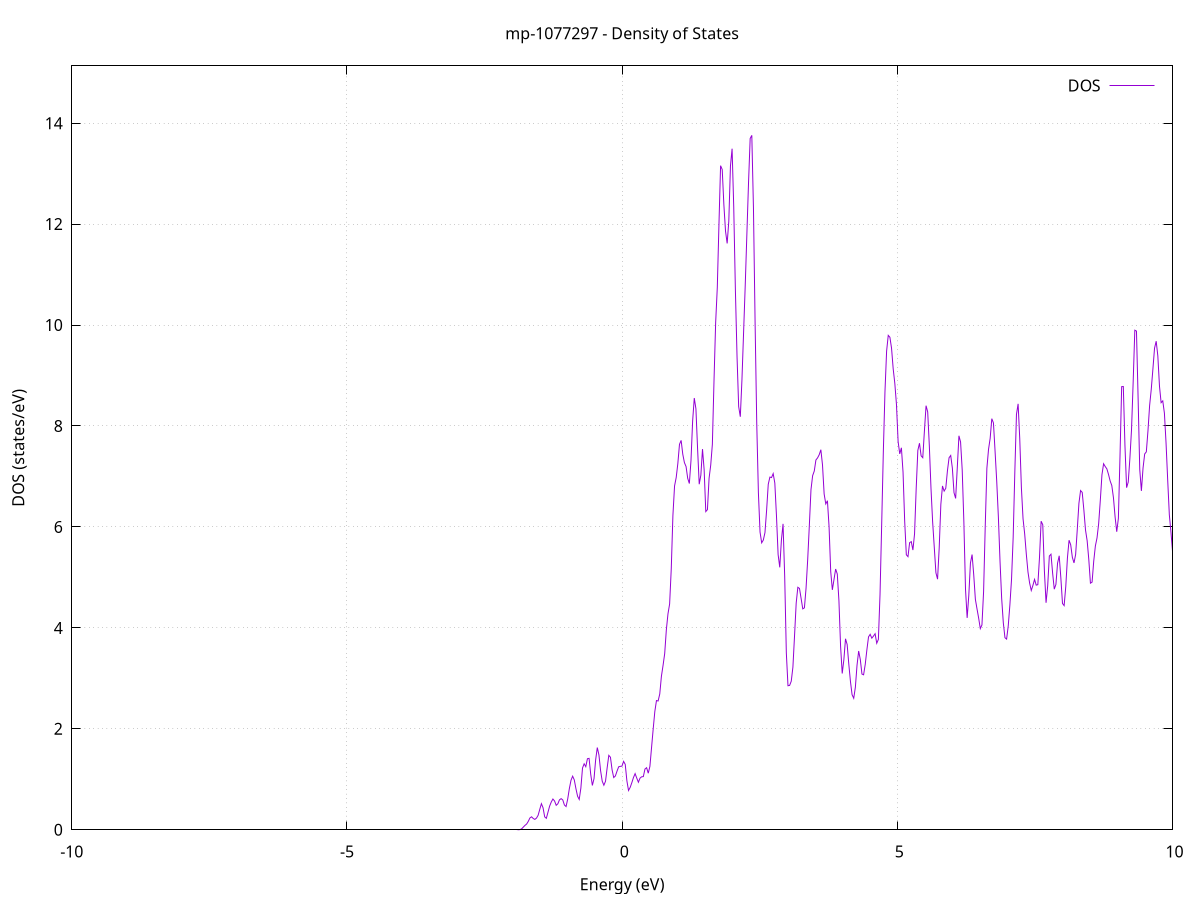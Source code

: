 set title 'mp-1077297 - Density of States'
set xlabel 'Energy (eV)'
set ylabel 'DOS (states/eV)'
set grid
set xrange [-10:10]
set yrange [0:15.135]
set xzeroaxis lt -1
set terminal png size 800,600
set output 'mp-1077297_dos_gnuplot.png'
plot '-' using 1:2 with lines title 'DOS'
-46.060000 0.000000
-46.030100 0.000000
-46.000300 0.000000
-45.970400 0.000000
-45.940500 0.000000
-45.910700 0.000000
-45.880800 0.000000
-45.850900 0.000000
-45.821100 0.000000
-45.791200 0.000000
-45.761300 0.000000
-45.731500 0.000000
-45.701600 0.000000
-45.671700 0.000000
-45.641900 0.000000
-45.612000 0.000000
-45.582100 0.000000
-45.552300 0.000000
-45.522400 0.000000
-45.492500 0.000000
-45.462700 0.000000
-45.432800 0.000000
-45.402900 0.000000
-45.373000 0.000000
-45.343200 0.000000
-45.313300 0.000000
-45.283400 0.000000
-45.253600 0.000000
-45.223700 0.000000
-45.193800 0.000000
-45.164000 0.000000
-45.134100 0.000000
-45.104200 0.000000
-45.074400 0.000000
-45.044500 0.000000
-45.014600 0.000000
-44.984800 0.000000
-44.954900 0.000000
-44.925000 0.000000
-44.895200 0.000000
-44.865300 0.000000
-44.835400 0.000000
-44.805600 0.000000
-44.775700 0.000000
-44.745800 0.000000
-44.716000 0.000000
-44.686100 0.000000
-44.656200 0.000000
-44.626300 0.000000
-44.596500 0.000000
-44.566600 0.000000
-44.536700 0.000000
-44.506900 0.000000
-44.477000 0.000000
-44.447100 0.000000
-44.417300 0.000000
-44.387400 0.000000
-44.357500 0.000000
-44.327700 0.000000
-44.297800 0.000000
-44.267900 0.000000
-44.238100 0.000000
-44.208200 0.000000
-44.178300 0.000000
-44.148500 0.000000
-44.118600 0.000000
-44.088700 0.000000
-44.058900 0.000000
-44.029000 0.000000
-43.999100 0.000000
-43.969200 0.000000
-43.939400 0.000000
-43.909500 0.000000
-43.879600 0.000000
-43.849800 0.000000
-43.819900 0.000000
-43.790000 0.000000
-43.760200 0.000000
-43.730300 0.000000
-43.700400 0.000000
-43.670600 0.000000
-43.640700 0.000000
-43.610800 0.000000
-43.581000 0.000000
-43.551100 0.000000
-43.521200 0.000000
-43.491400 0.000100
-43.461500 0.002400
-43.431600 0.050200
-43.401800 0.577100
-43.371900 3.867300
-43.342000 15.814600
-43.312200 40.938800
-43.282300 67.999000
-43.252400 71.449800
-43.222500 45.859800
-43.192700 17.215800
-43.162800 3.628400
-43.132900 0.415400
-43.103100 0.025200
-43.073200 0.000800
-43.043300 0.000000
-43.013500 0.000000
-42.983600 0.000000
-42.953700 0.000000
-42.923900 0.000000
-42.894000 0.000000
-42.864100 0.000000
-42.834300 0.000000
-42.804400 0.000000
-42.774500 0.000000
-42.744700 0.000000
-42.714800 0.000000
-42.684900 0.000000
-42.655100 0.000000
-42.625200 0.000000
-42.595300 0.000000
-42.565500 0.000000
-42.535600 0.000000
-42.505700 0.000000
-42.475800 0.000000
-42.446000 0.000000
-42.416100 0.000000
-42.386200 0.000000
-42.356400 0.000000
-42.326500 0.000000
-42.296600 0.000000
-42.266800 0.000000
-42.236900 0.000000
-42.207000 0.000000
-42.177200 0.000000
-42.147300 0.000000
-42.117400 0.000000
-42.087600 0.000000
-42.057700 0.000000
-42.027800 0.000000
-41.998000 0.000000
-41.968100 0.000000
-41.938200 0.000000
-41.908400 0.000000
-41.878500 0.000000
-41.848600 0.000000
-41.818800 0.000000
-41.788900 0.000000
-41.759000 0.000000
-41.729100 0.000000
-41.699300 0.000000
-41.669400 0.000000
-41.639500 0.000000
-41.609700 0.000000
-41.579800 0.000000
-41.549900 0.000000
-41.520100 0.000000
-41.490200 0.000000
-41.460300 0.000000
-41.430500 0.000000
-41.400600 0.000000
-41.370700 0.000000
-41.340900 0.000000
-41.311000 0.000000
-41.281100 0.000000
-41.251300 0.000000
-41.221400 0.000000
-41.191500 0.000000
-41.161700 0.000000
-41.131800 0.000000
-41.101900 0.000000
-41.072000 0.000000
-41.042200 0.000000
-41.012300 0.000000
-40.982400 0.000000
-40.952600 0.000000
-40.922700 0.000000
-40.892800 0.000000
-40.863000 0.000000
-40.833100 0.000000
-40.803200 0.000000
-40.773400 0.000000
-40.743500 0.000000
-40.713600 0.000000
-40.683800 0.000000
-40.653900 0.000000
-40.624000 0.000000
-40.594200 0.000000
-40.564300 0.000000
-40.534400 0.000000
-40.504600 0.000000
-40.474700 0.000000
-40.444800 0.000000
-40.415000 0.000000
-40.385100 0.000000
-40.355200 0.000000
-40.325300 0.000000
-40.295500 0.000000
-40.265600 0.000000
-40.235700 0.000000
-40.205900 0.000000
-40.176000 0.000000
-40.146100 0.000000
-40.116300 0.000000
-40.086400 0.000000
-40.056500 0.000000
-40.026700 0.000000
-39.996800 0.000000
-39.966900 0.000000
-39.937100 0.000000
-39.907200 0.000000
-39.877300 0.000000
-39.847500 0.000000
-39.817600 0.000000
-39.787700 0.000000
-39.757900 0.000000
-39.728000 0.000000
-39.698100 0.000000
-39.668300 0.000000
-39.638400 0.000000
-39.608500 0.000000
-39.578600 0.000000
-39.548800 0.000000
-39.518900 0.000000
-39.489000 0.000000
-39.459200 0.000000
-39.429300 0.000000
-39.399400 0.000000
-39.369600 0.000000
-39.339700 0.000000
-39.309800 0.000000
-39.280000 0.000000
-39.250100 0.000000
-39.220200 0.000000
-39.190400 0.000000
-39.160500 0.000000
-39.130600 0.000000
-39.100800 0.000000
-39.070900 0.000000
-39.041000 0.000000
-39.011200 0.000000
-38.981300 0.000000
-38.951400 0.000000
-38.921500 0.000000
-38.891700 0.000000
-38.861800 0.000000
-38.831900 0.000000
-38.802100 0.000000
-38.772200 0.000000
-38.742300 0.000000
-38.712500 0.000000
-38.682600 0.000000
-38.652700 0.000000
-38.622900 0.000000
-38.593000 0.000000
-38.563100 0.000000
-38.533300 0.000000
-38.503400 0.000000
-38.473500 0.000000
-38.443700 0.000000
-38.413800 0.000000
-38.383900 0.000000
-38.354100 0.000000
-38.324200 0.000000
-38.294300 0.000000
-38.264500 0.000000
-38.234600 0.000000
-38.204700 0.000000
-38.174800 0.000000
-38.145000 0.000000
-38.115100 0.000000
-38.085200 0.000000
-38.055400 0.000000
-38.025500 0.000000
-37.995600 0.000000
-37.965800 0.000000
-37.935900 0.000000
-37.906000 0.000000
-37.876200 0.000000
-37.846300 0.000000
-37.816400 0.000000
-37.786600 0.000000
-37.756700 0.000000
-37.726800 0.000000
-37.697000 0.000000
-37.667100 0.000000
-37.637200 0.000000
-37.607400 0.000000
-37.577500 0.000000
-37.547600 0.000000
-37.517800 0.000000
-37.487900 0.000000
-37.458000 0.000000
-37.428100 0.000000
-37.398300 0.000000
-37.368400 0.000000
-37.338500 0.000000
-37.308700 0.000000
-37.278800 0.000000
-37.248900 0.000000
-37.219100 0.000000
-37.189200 0.000000
-37.159300 0.000000
-37.129500 0.000000
-37.099600 0.000000
-37.069700 0.000000
-37.039900 0.000000
-37.010000 0.000000
-36.980100 0.000000
-36.950300 0.000000
-36.920400 0.000000
-36.890500 0.000000
-36.860700 0.000000
-36.830800 0.000000
-36.800900 0.000000
-36.771000 0.000000
-36.741200 0.000000
-36.711300 0.000000
-36.681400 0.000000
-36.651600 0.000000
-36.621700 0.000000
-36.591800 0.000000
-36.562000 0.000000
-36.532100 0.000000
-36.502200 0.000000
-36.472400 0.000000
-36.442500 0.000000
-36.412600 0.000000
-36.382800 0.000000
-36.352900 0.000000
-36.323000 0.000000
-36.293200 0.000000
-36.263300 0.000000
-36.233400 0.000000
-36.203600 0.000000
-36.173700 0.000000
-36.143800 0.000000
-36.114000 0.000000
-36.084100 0.000000
-36.054200 0.000000
-36.024300 0.000000
-35.994500 0.000000
-35.964600 0.000000
-35.934700 0.000000
-35.904900 0.000000
-35.875000 0.000000
-35.845100 0.000000
-35.815300 0.000000
-35.785400 0.000000
-35.755500 0.000000
-35.725700 0.000000
-35.695800 0.000000
-35.665900 0.000000
-35.636100 0.000000
-35.606200 0.000000
-35.576300 0.000000
-35.546500 0.000000
-35.516600 0.000000
-35.486700 0.000000
-35.456900 0.000000
-35.427000 0.000000
-35.397100 0.000000
-35.367300 0.000000
-35.337400 0.000000
-35.307500 0.000000
-35.277600 0.000000
-35.247800 0.000000
-35.217900 0.000000
-35.188000 0.000000
-35.158200 0.000000
-35.128300 0.000000
-35.098400 0.000000
-35.068600 0.000000
-35.038700 0.000000
-35.008800 0.000000
-34.979000 0.000000
-34.949100 0.000000
-34.919200 0.000000
-34.889400 0.000000
-34.859500 0.000000
-34.829600 0.000000
-34.799800 0.000000
-34.769900 0.000000
-34.740000 0.000000
-34.710200 0.000000
-34.680300 0.000000
-34.650400 0.000000
-34.620600 0.000000
-34.590700 0.000000
-34.560800 0.000000
-34.530900 0.000000
-34.501100 0.000000
-34.471200 0.000000
-34.441300 0.000000
-34.411500 0.000000
-34.381600 0.000000
-34.351700 0.000000
-34.321900 0.000000
-34.292000 0.000000
-34.262100 0.000000
-34.232300 0.000000
-34.202400 0.000000
-34.172500 0.000000
-34.142700 0.000000
-34.112800 0.000000
-34.082900 0.000000
-34.053100 0.000000
-34.023200 0.000000
-33.993300 0.000000
-33.963500 0.000000
-33.933600 0.000000
-33.903700 0.000000
-33.873800 0.000000
-33.844000 0.000000
-33.814100 0.000000
-33.784200 0.000000
-33.754400 0.000000
-33.724500 0.000000
-33.694600 0.000000
-33.664800 0.000000
-33.634900 0.000000
-33.605000 0.000000
-33.575200 0.000000
-33.545300 0.000000
-33.515400 0.000000
-33.485600 0.000000
-33.455700 0.000000
-33.425800 0.000000
-33.396000 0.000000
-33.366100 0.000000
-33.336200 0.000000
-33.306400 0.000000
-33.276500 0.000000
-33.246600 0.000000
-33.216800 0.000000
-33.186900 0.000000
-33.157000 0.000000
-33.127100 0.000000
-33.097300 0.000000
-33.067400 0.000000
-33.037500 0.000000
-33.007700 0.000000
-32.977800 0.000000
-32.947900 0.000000
-32.918100 0.000000
-32.888200 0.000000
-32.858300 0.000000
-32.828500 0.000000
-32.798600 0.000000
-32.768700 0.000000
-32.738900 0.000000
-32.709000 0.000000
-32.679100 0.000000
-32.649300 0.000000
-32.619400 0.000000
-32.589500 0.000000
-32.559700 0.000000
-32.529800 0.000000
-32.499900 0.000000
-32.470100 0.000000
-32.440200 0.000000
-32.410300 0.000000
-32.380400 0.000000
-32.350600 0.000000
-32.320700 0.000000
-32.290800 0.000000
-32.261000 0.000000
-32.231100 0.000000
-32.201200 0.000000
-32.171400 0.000000
-32.141500 0.000000
-32.111600 0.000000
-32.081800 0.000000
-32.051900 0.000000
-32.022000 0.000000
-31.992200 0.000000
-31.962300 0.000000
-31.932400 0.000000
-31.902600 0.000000
-31.872700 0.000000
-31.842800 0.000000
-31.813000 0.000000
-31.783100 0.000000
-31.753200 0.000000
-31.723300 0.000000
-31.693500 0.000000
-31.663600 0.000000
-31.633700 0.000000
-31.603900 0.000000
-31.574000 0.000000
-31.544100 0.000000
-31.514300 0.000000
-31.484400 0.000000
-31.454500 0.000000
-31.424700 0.000000
-31.394800 0.000000
-31.364900 0.000000
-31.335100 0.000000
-31.305200 0.000000
-31.275300 0.000000
-31.245500 0.000000
-31.215600 0.000000
-31.185700 0.000000
-31.155900 0.000000
-31.126000 0.000000
-31.096100 0.000000
-31.066300 0.000000
-31.036400 0.000000
-31.006500 0.000000
-30.976600 0.000000
-30.946800 0.000000
-30.916900 0.000000
-30.887000 0.000000
-30.857200 0.000000
-30.827300 0.000000
-30.797400 0.000000
-30.767600 0.000000
-30.737700 0.000000
-30.707800 0.000000
-30.678000 0.000000
-30.648100 0.000000
-30.618200 0.000000
-30.588400 0.000000
-30.558500 0.000000
-30.528600 0.000000
-30.498800 0.000000
-30.468900 0.000000
-30.439000 0.000000
-30.409200 0.000000
-30.379300 0.000000
-30.349400 0.000000
-30.319600 0.000000
-30.289700 0.000000
-30.259800 0.000000
-30.229900 0.000000
-30.200100 0.000000
-30.170200 0.000000
-30.140300 0.000000
-30.110500 0.000000
-30.080600 0.000000
-30.050700 0.000000
-30.020900 0.000000
-29.991000 0.000000
-29.961100 0.000000
-29.931300 0.000000
-29.901400 0.000000
-29.871500 0.000000
-29.841700 0.000000
-29.811800 0.000000
-29.781900 0.000000
-29.752100 0.000000
-29.722200 0.000000
-29.692300 0.000000
-29.662500 0.000000
-29.632600 0.000000
-29.602700 0.000000
-29.572900 0.000000
-29.543000 0.000000
-29.513100 0.000000
-29.483200 0.000000
-29.453400 0.000000
-29.423500 0.000000
-29.393600 0.000000
-29.363800 0.000000
-29.333900 0.000000
-29.304000 0.000000
-29.274200 0.000000
-29.244300 0.000000
-29.214400 0.000000
-29.184600 0.000000
-29.154700 0.000000
-29.124800 0.000000
-29.095000 0.000000
-29.065100 0.000000
-29.035200 0.000000
-29.005400 0.000000
-28.975500 0.000000
-28.945600 0.000000
-28.915800 0.000000
-28.885900 0.000000
-28.856000 0.000000
-28.826100 0.000000
-28.796300 0.000000
-28.766400 0.000000
-28.736500 0.000000
-28.706700 0.000000
-28.676800 0.000000
-28.646900 0.000000
-28.617100 0.000000
-28.587200 0.000000
-28.557300 0.000000
-28.527500 0.000000
-28.497600 0.000000
-28.467700 0.000000
-28.437900 0.000000
-28.408000 0.000000
-28.378100 0.000000
-28.348300 0.000000
-28.318400 0.000000
-28.288500 0.000000
-28.258700 0.000000
-28.228800 0.000000
-28.198900 0.000000
-28.169100 0.000000
-28.139200 0.000000
-28.109300 0.000000
-28.079400 0.000000
-28.049600 0.000000
-28.019700 0.000000
-27.989800 0.000000
-27.960000 0.000000
-27.930100 0.000000
-27.900200 0.000000
-27.870400 0.000000
-27.840500 0.000000
-27.810600 0.000000
-27.780800 0.000000
-27.750900 0.000000
-27.721000 0.000000
-27.691200 0.000000
-27.661300 0.000000
-27.631400 0.000000
-27.601600 0.000000
-27.571700 0.000000
-27.541800 0.000000
-27.512000 0.000000
-27.482100 0.000000
-27.452200 0.000000
-27.422400 0.000000
-27.392500 0.000000
-27.362600 0.000000
-27.332700 0.000000
-27.302900 0.000000
-27.273000 0.000000
-27.243100 0.000000
-27.213300 0.000000
-27.183400 0.000000
-27.153500 0.000000
-27.123700 0.000000
-27.093800 0.000000
-27.063900 0.000000
-27.034100 0.000000
-27.004200 0.000000
-26.974300 0.000000
-26.944500 0.000000
-26.914600 0.000000
-26.884700 0.000000
-26.854900 0.000000
-26.825000 0.000000
-26.795100 0.000000
-26.765300 0.000000
-26.735400 0.000000
-26.705500 0.000000
-26.675600 0.000000
-26.645800 0.000000
-26.615900 0.000000
-26.586000 0.000000
-26.556200 0.000000
-26.526300 0.000000
-26.496400 0.000000
-26.466600 0.000000
-26.436700 0.000000
-26.406800 0.000000
-26.377000 0.000000
-26.347100 0.000000
-26.317200 0.000000
-26.287400 0.000000
-26.257500 0.000000
-26.227600 0.000000
-26.197800 0.000000
-26.167900 0.000000
-26.138000 0.000000
-26.108200 0.000000
-26.078300 0.000000
-26.048400 0.000000
-26.018600 0.000000
-25.988700 0.000000
-25.958800 0.000000
-25.928900 0.000000
-25.899100 0.000000
-25.869200 0.000000
-25.839300 0.000000
-25.809500 0.000000
-25.779600 0.000000
-25.749700 0.000000
-25.719900 0.000000
-25.690000 0.000000
-25.660100 0.000000
-25.630300 0.000000
-25.600400 0.000000
-25.570500 0.000000
-25.540700 0.000000
-25.510800 0.000000
-25.480900 0.000000
-25.451100 0.000000
-25.421200 0.000000
-25.391300 0.000000
-25.361500 0.000000
-25.331600 0.000000
-25.301700 0.000000
-25.271900 0.000000
-25.242000 0.000000
-25.212100 0.000000
-25.182200 0.000000
-25.152400 0.000000
-25.122500 0.000000
-25.092600 0.000000
-25.062800 0.000000
-25.032900 0.000000
-25.003000 0.000000
-24.973200 0.000000
-24.943300 0.000000
-24.913400 0.000000
-24.883600 0.000000
-24.853700 0.000000
-24.823800 0.000000
-24.794000 0.000000
-24.764100 0.000000
-24.734200 0.000000
-24.704400 0.000000
-24.674500 0.000000
-24.644600 0.000000
-24.614800 0.000000
-24.584900 0.000000
-24.555000 0.000000
-24.525100 0.000000
-24.495300 0.000000
-24.465400 0.000000
-24.435500 0.000000
-24.405700 0.000000
-24.375800 0.000000
-24.345900 0.000000
-24.316100 0.000000
-24.286200 0.000000
-24.256300 0.000000
-24.226500 0.000000
-24.196600 0.000000
-24.166700 0.000000
-24.136900 0.000000
-24.107000 0.000000
-24.077100 0.000000
-24.047300 0.000000
-24.017400 0.000000
-23.987500 0.000000
-23.957700 0.000000
-23.927800 0.000000
-23.897900 0.000000
-23.868100 0.000000
-23.838200 0.000000
-23.808300 0.000000
-23.778400 0.000000
-23.748600 0.000000
-23.718700 0.000000
-23.688800 0.000000
-23.659000 0.000000
-23.629100 0.000000
-23.599200 0.000000
-23.569400 0.000000
-23.539500 0.000000
-23.509600 0.000000
-23.479800 0.000000
-23.449900 0.000000
-23.420000 0.000000
-23.390200 0.000000
-23.360300 0.000000
-23.330400 0.000000
-23.300600 0.000000
-23.270700 0.000000
-23.240800 0.000000
-23.211000 0.000000
-23.181100 0.000000
-23.151200 0.000000
-23.121400 0.000000
-23.091500 0.000000
-23.061600 0.000000
-23.031700 0.000000
-23.001900 0.000000
-22.972000 0.000000
-22.942100 0.000000
-22.912300 0.000000
-22.882400 0.000000
-22.852500 0.000000
-22.822700 0.000000
-22.792800 0.000000
-22.762900 0.000000
-22.733100 0.000000
-22.703200 0.000000
-22.673300 0.000000
-22.643500 0.000000
-22.613600 0.000000
-22.583700 0.000000
-22.553900 0.000000
-22.524000 0.000000
-22.494100 0.000000
-22.464300 0.000000
-22.434400 0.000000
-22.404500 0.000000
-22.374700 0.000000
-22.344800 0.000000
-22.314900 0.000000
-22.285000 0.000000
-22.255200 0.000000
-22.225300 0.000000
-22.195400 0.000000
-22.165600 0.000000
-22.135700 0.000000
-22.105800 0.000000
-22.076000 0.000000
-22.046100 0.000000
-22.016200 0.000000
-21.986400 0.000000
-21.956500 0.000000
-21.926600 0.000000
-21.896800 0.000100
-21.866900 0.003000
-21.837000 0.046100
-21.807200 0.402000
-21.777300 2.054600
-21.747400 6.590400
-21.717600 14.425600
-21.687700 23.446300
-21.657800 30.526500
-21.627900 34.578300
-21.598100 36.861000
-21.568200 37.548900
-21.538300 36.560300
-21.508500 36.212900
-21.478600 38.341700
-21.448700 42.287000
-21.418900 46.157000
-21.389000 49.055500
-21.359100 51.379900
-21.329300 53.093000
-21.299400 52.834200
-21.269500 50.504000
-21.239700 51.338000
-21.209800 51.408800
-21.179900 37.291000
-21.150100 16.150100
-21.120200 3.893000
-21.090300 0.508400
-21.060500 0.035400
-21.030600 0.001300
-21.000700 0.000000
-20.970900 0.000000
-20.941000 0.000000
-20.911100 0.000000
-20.881200 0.000000
-20.851400 0.000000
-20.821500 0.000000
-20.791600 0.000000
-20.761800 0.000000
-20.731900 0.000000
-20.702000 0.000000
-20.672200 0.000000
-20.642300 0.000000
-20.612400 0.000000
-20.582600 0.000000
-20.552700 0.000000
-20.522800 0.000000
-20.493000 0.000000
-20.463100 0.000000
-20.433200 0.000000
-20.403400 0.000000
-20.373500 0.000000
-20.343600 0.000000
-20.313800 0.000000
-20.283900 0.000000
-20.254000 0.000000
-20.224200 0.000000
-20.194300 0.000000
-20.164400 0.000000
-20.134500 0.000000
-20.104700 0.000000
-20.074800 0.000000
-20.044900 0.000000
-20.015100 0.000000
-19.985200 0.000000
-19.955300 0.000000
-19.925500 0.000000
-19.895600 0.000000
-19.865700 0.000000
-19.835900 0.000000
-19.806000 0.000000
-19.776100 0.000000
-19.746300 0.000000
-19.716400 0.000000
-19.686500 0.000000
-19.656700 0.000000
-19.626800 0.000000
-19.596900 0.000000
-19.567100 0.000000
-19.537200 0.000000
-19.507300 0.000000
-19.477400 0.000000
-19.447600 0.000000
-19.417700 0.000000
-19.387800 0.000000
-19.358000 0.000000
-19.328100 0.000000
-19.298200 0.000000
-19.268400 0.000000
-19.238500 0.000000
-19.208600 0.000000
-19.178800 0.000000
-19.148900 0.000000
-19.119000 0.000000
-19.089200 0.000000
-19.059300 0.000000
-19.029400 0.000000
-18.999600 0.000000
-18.969700 0.000000
-18.939800 0.000000
-18.910000 0.000000
-18.880100 0.000000
-18.850200 0.000000
-18.820400 0.000000
-18.790500 0.000000
-18.760600 0.000000
-18.730700 0.000000
-18.700900 0.000000
-18.671000 0.000000
-18.641100 0.000000
-18.611300 0.000000
-18.581400 0.000000
-18.551500 0.000000
-18.521700 0.000000
-18.491800 0.000000
-18.461900 0.000000
-18.432100 0.000000
-18.402200 0.000000
-18.372300 0.000000
-18.342500 0.000000
-18.312600 0.000000
-18.282700 0.000000
-18.252900 0.000000
-18.223000 0.000000
-18.193100 0.000000
-18.163300 0.000000
-18.133400 0.000000
-18.103500 0.000000
-18.073700 0.000000
-18.043800 0.000000
-18.013900 0.000000
-17.984000 0.000000
-17.954200 0.000000
-17.924300 0.000000
-17.894400 0.000000
-17.864600 0.000000
-17.834700 0.000000
-17.804800 0.000000
-17.775000 0.000000
-17.745100 0.000000
-17.715200 0.000000
-17.685400 0.000000
-17.655500 0.000000
-17.625600 0.000000
-17.595800 0.000000
-17.565900 0.000000
-17.536000 0.000000
-17.506200 0.000000
-17.476300 0.000000
-17.446400 0.000000
-17.416600 0.000000
-17.386700 0.000000
-17.356800 0.000000
-17.327000 0.000000
-17.297100 0.000000
-17.267200 0.000000
-17.237300 0.000000
-17.207500 0.000000
-17.177600 0.000000
-17.147700 0.000000
-17.117900 0.000000
-17.088000 0.000000
-17.058100 0.000000
-17.028300 0.000000
-16.998400 0.000000
-16.968500 0.000000
-16.938700 0.000000
-16.908800 0.000000
-16.878900 0.000000
-16.849100 0.000000
-16.819200 0.000000
-16.789300 0.000000
-16.759500 0.000000
-16.729600 0.000000
-16.699700 0.000000
-16.669900 0.000000
-16.640000 0.000000
-16.610100 0.000000
-16.580200 0.000000
-16.550400 0.000000
-16.520500 0.000000
-16.490600 0.000000
-16.460800 0.000000
-16.430900 0.000000
-16.401000 0.000000
-16.371200 0.000000
-16.341300 0.000000
-16.311400 0.000000
-16.281600 0.000000
-16.251700 0.000000
-16.221800 0.000000
-16.192000 0.000000
-16.162100 0.000000
-16.132200 0.000000
-16.102400 0.000000
-16.072500 0.000000
-16.042600 0.000000
-16.012800 0.000000
-15.982900 0.000000
-15.953000 0.000000
-15.923200 0.000000
-15.893300 0.000000
-15.863400 0.000000
-15.833500 0.000000
-15.803700 0.000000
-15.773800 0.000000
-15.743900 0.000000
-15.714100 0.000000
-15.684200 0.000000
-15.654300 0.000000
-15.624500 0.000000
-15.594600 0.000000
-15.564700 0.000000
-15.534900 0.000000
-15.505000 0.000000
-15.475100 0.000000
-15.445300 0.000000
-15.415400 0.000000
-15.385500 0.000000
-15.355700 0.000000
-15.325800 0.000000
-15.295900 0.000000
-15.266100 0.000000
-15.236200 0.000000
-15.206300 0.000000
-15.176500 0.000000
-15.146600 0.000000
-15.116700 0.000000
-15.086800 0.000000
-15.057000 0.000000
-15.027100 0.000000
-14.997200 0.000000
-14.967400 0.000000
-14.937500 0.000000
-14.907600 0.000000
-14.877800 0.000000
-14.847900 0.000000
-14.818000 0.000000
-14.788200 0.000000
-14.758300 0.000000
-14.728400 0.000000
-14.698600 0.000000
-14.668700 0.000000
-14.638800 0.000000
-14.609000 0.000000
-14.579100 0.000000
-14.549200 0.000000
-14.519400 0.000000
-14.489500 0.000000
-14.459600 0.000000
-14.429700 0.000000
-14.399900 0.000000
-14.370000 0.000000
-14.340100 0.000000
-14.310300 0.000000
-14.280400 0.000000
-14.250500 0.000000
-14.220700 0.000000
-14.190800 0.000000
-14.160900 0.000000
-14.131100 0.000000
-14.101200 0.000000
-14.071300 0.000000
-14.041500 0.000000
-14.011600 0.000000
-13.981700 0.000000
-13.951900 0.000000
-13.922000 0.000000
-13.892100 0.000000
-13.862300 0.000000
-13.832400 0.000000
-13.802500 0.000000
-13.772700 0.000000
-13.742800 0.000000
-13.712900 0.000000
-13.683000 0.000000
-13.653200 0.000000
-13.623300 0.000000
-13.593400 0.000000
-13.563600 0.000000
-13.533700 0.000000
-13.503800 0.000000
-13.474000 0.000000
-13.444100 0.000000
-13.414200 0.000000
-13.384400 0.000000
-13.354500 0.000000
-13.324600 0.000000
-13.294800 0.000000
-13.264900 0.000000
-13.235000 0.000000
-13.205200 0.000000
-13.175300 0.000000
-13.145400 0.000000
-13.115600 0.000000
-13.085700 0.000000
-13.055800 0.000000
-13.026000 0.000000
-12.996100 0.000000
-12.966200 0.000000
-12.936300 0.000000
-12.906500 0.000000
-12.876600 0.000000
-12.846700 0.000000
-12.816900 0.000000
-12.787000 0.000000
-12.757100 0.000000
-12.727300 0.000000
-12.697400 0.000000
-12.667500 0.000000
-12.637700 0.000000
-12.607800 0.000000
-12.577900 0.000000
-12.548100 0.000000
-12.518200 0.000000
-12.488300 0.000000
-12.458500 0.000000
-12.428600 0.000000
-12.398700 0.000000
-12.368900 0.000000
-12.339000 0.000000
-12.309100 0.000000
-12.279200 0.000000
-12.249400 0.000000
-12.219500 0.000000
-12.189600 0.000000
-12.159800 0.000000
-12.129900 0.000000
-12.100000 0.000000
-12.070200 0.000000
-12.040300 0.000000
-12.010400 0.000000
-11.980600 0.000000
-11.950700 0.000000
-11.920800 0.000000
-11.891000 0.000000
-11.861100 0.000000
-11.831200 0.000000
-11.801400 0.000000
-11.771500 0.000000
-11.741600 0.000000
-11.711800 0.000000
-11.681900 0.000000
-11.652000 0.000000
-11.622200 0.000000
-11.592300 0.000000
-11.562400 0.000000
-11.532500 0.000000
-11.502700 0.000000
-11.472800 0.000000
-11.442900 0.000000
-11.413100 0.000000
-11.383200 0.000000
-11.353300 0.000000
-11.323500 0.000000
-11.293600 0.000000
-11.263700 0.000000
-11.233900 0.000000
-11.204000 0.000000
-11.174100 0.000000
-11.144300 0.000000
-11.114400 0.000000
-11.084500 0.000000
-11.054700 0.000000
-11.024800 0.000000
-10.994900 0.000000
-10.965100 0.000000
-10.935200 0.000000
-10.905300 0.000000
-10.875500 0.000000
-10.845600 0.000000
-10.815700 0.000000
-10.785800 0.000000
-10.756000 0.000000
-10.726100 0.000000
-10.696200 0.000000
-10.666400 0.000000
-10.636500 0.000000
-10.606600 0.000000
-10.576800 0.000000
-10.546900 0.000000
-10.517000 0.000000
-10.487200 0.000000
-10.457300 0.000000
-10.427400 0.000000
-10.397600 0.000000
-10.367700 0.000000
-10.337800 0.000000
-10.308000 0.000000
-10.278100 0.000000
-10.248200 0.000000
-10.218400 0.000000
-10.188500 0.000000
-10.158600 0.000000
-10.128800 0.000000
-10.098900 0.000000
-10.069000 0.000000
-10.039100 0.000000
-10.009300 0.000000
-9.979400 0.000000
-9.949500 0.000000
-9.919700 0.000000
-9.889800 0.000000
-9.859900 0.000000
-9.830100 0.000000
-9.800200 0.000000
-9.770300 0.000000
-9.740500 0.000000
-9.710600 0.000000
-9.680700 0.000000
-9.650900 0.000000
-9.621000 0.000000
-9.591100 0.000000
-9.561300 0.000000
-9.531400 0.000000
-9.501500 0.000000
-9.471700 0.000000
-9.441800 0.000000
-9.411900 0.000000
-9.382000 0.000000
-9.352200 0.000000
-9.322300 0.000000
-9.292400 0.000000
-9.262600 0.000000
-9.232700 0.000000
-9.202800 0.000000
-9.173000 0.000000
-9.143100 0.000000
-9.113200 0.000000
-9.083400 0.000000
-9.053500 0.000000
-9.023600 0.000000
-8.993800 0.000000
-8.963900 0.000000
-8.934000 0.000000
-8.904200 0.000000
-8.874300 0.000000
-8.844400 0.000000
-8.814600 0.000000
-8.784700 0.000000
-8.754800 0.000000
-8.725000 0.000000
-8.695100 0.000000
-8.665200 0.000000
-8.635300 0.000000
-8.605500 0.000000
-8.575600 0.000000
-8.545700 0.000000
-8.515900 0.000000
-8.486000 0.000000
-8.456100 0.000000
-8.426300 0.000000
-8.396400 0.000000
-8.366500 0.000000
-8.336700 0.000000
-8.306800 0.000000
-8.276900 0.000000
-8.247100 0.000000
-8.217200 0.000000
-8.187300 0.000000
-8.157500 0.000000
-8.127600 0.000000
-8.097700 0.000000
-8.067900 0.000000
-8.038000 0.000000
-8.008100 0.000000
-7.978300 0.000000
-7.948400 0.000000
-7.918500 0.000000
-7.888600 0.000000
-7.858800 0.000000
-7.828900 0.000000
-7.799000 0.000000
-7.769200 0.000000
-7.739300 0.000000
-7.709400 0.000000
-7.679600 0.000000
-7.649700 0.000000
-7.619800 0.000000
-7.590000 0.000000
-7.560100 0.000000
-7.530200 0.000000
-7.500400 0.000000
-7.470500 0.000000
-7.440600 0.000000
-7.410800 0.000000
-7.380900 0.000000
-7.351000 0.000000
-7.321200 0.000000
-7.291300 0.000000
-7.261400 0.000000
-7.231500 0.000000
-7.201700 0.000000
-7.171800 0.000000
-7.141900 0.000000
-7.112100 0.000000
-7.082200 0.000000
-7.052300 0.000000
-7.022500 0.000000
-6.992600 0.000000
-6.962700 0.000000
-6.932900 0.000000
-6.903000 0.000000
-6.873100 0.000000
-6.843300 0.000000
-6.813400 0.000000
-6.783500 0.000000
-6.753700 0.000000
-6.723800 0.000000
-6.693900 0.000000
-6.664100 0.000000
-6.634200 0.000000
-6.604300 0.000000
-6.574500 0.000000
-6.544600 0.000000
-6.514700 0.000000
-6.484800 0.000000
-6.455000 0.000000
-6.425100 0.000000
-6.395200 0.000000
-6.365400 0.000000
-6.335500 0.000000
-6.305600 0.000000
-6.275800 0.000000
-6.245900 0.000000
-6.216000 0.000000
-6.186200 0.000000
-6.156300 0.000000
-6.126400 0.000000
-6.096600 0.000000
-6.066700 0.000000
-6.036800 0.000000
-6.007000 0.000000
-5.977100 0.000000
-5.947200 0.000000
-5.917400 0.000000
-5.887500 0.000000
-5.857600 0.000000
-5.827800 0.000000
-5.797900 0.000000
-5.768000 0.000000
-5.738100 0.000000
-5.708300 0.000000
-5.678400 0.000000
-5.648500 0.000000
-5.618700 0.000000
-5.588800 0.000000
-5.558900 0.000000
-5.529100 0.000000
-5.499200 0.000000
-5.469300 0.000000
-5.439500 0.000000
-5.409600 0.000000
-5.379700 0.000000
-5.349900 0.000000
-5.320000 0.000000
-5.290100 0.000000
-5.260300 0.000000
-5.230400 0.000000
-5.200500 0.000000
-5.170700 0.000000
-5.140800 0.000000
-5.110900 0.000000
-5.081000 0.000000
-5.051200 0.000000
-5.021300 0.000000
-4.991400 0.000000
-4.961600 0.000000
-4.931700 0.000000
-4.901800 0.000000
-4.872000 0.000000
-4.842100 0.000000
-4.812200 0.000000
-4.782400 0.000000
-4.752500 0.000000
-4.722600 0.000000
-4.692800 0.000000
-4.662900 0.000000
-4.633000 0.000000
-4.603200 0.000000
-4.573300 0.000000
-4.543400 0.000000
-4.513600 0.000000
-4.483700 0.000000
-4.453800 0.000000
-4.424000 0.000000
-4.394100 0.000000
-4.364200 0.000000
-4.334300 0.000000
-4.304500 0.000000
-4.274600 0.000000
-4.244700 0.000000
-4.214900 0.000000
-4.185000 0.000000
-4.155100 0.000000
-4.125300 0.000000
-4.095400 0.000000
-4.065500 0.000000
-4.035700 0.000000
-4.005800 0.000000
-3.975900 0.000000
-3.946100 0.000000
-3.916200 0.000000
-3.886300 0.000000
-3.856500 0.000000
-3.826600 0.000000
-3.796700 0.000000
-3.766900 0.000000
-3.737000 0.000000
-3.707100 0.000000
-3.677300 0.000000
-3.647400 0.000000
-3.617500 0.000000
-3.587600 0.000000
-3.557800 0.000000
-3.527900 0.000000
-3.498000 0.000000
-3.468200 0.000000
-3.438300 0.000000
-3.408400 0.000000
-3.378600 0.000000
-3.348700 0.000000
-3.318800 0.000000
-3.289000 0.000000
-3.259100 0.000000
-3.229200 0.000000
-3.199400 0.000000
-3.169500 0.000000
-3.139600 0.000000
-3.109800 0.000000
-3.079900 0.000000
-3.050000 0.000000
-3.020200 0.000000
-2.990300 0.000000
-2.960400 0.000000
-2.930600 0.000000
-2.900700 0.000000
-2.870800 0.000000
-2.840900 0.000000
-2.811100 0.000000
-2.781200 0.000000
-2.751300 0.000000
-2.721500 0.000000
-2.691600 0.000000
-2.661700 0.000000
-2.631900 0.000000
-2.602000 0.000000
-2.572100 0.000000
-2.542300 0.000000
-2.512400 0.000000
-2.482500 0.000000
-2.452700 0.000000
-2.422800 0.000000
-2.392900 0.000000
-2.363100 0.000000
-2.333200 0.000000
-2.303300 0.000000
-2.273500 0.000000
-2.243600 0.000000
-2.213700 0.000000
-2.183800 0.000000
-2.154000 0.000000
-2.124100 0.000000
-2.094200 0.000000
-2.064400 0.000000
-2.034500 0.000000
-2.004600 0.000000
-1.974800 0.000000
-1.944900 0.000000
-1.915000 0.000000
-1.885200 0.000400
-1.855300 0.003700
-1.825400 0.019100
-1.795600 0.053100
-1.765700 0.087000
-1.735800 0.113500
-1.706000 0.165800
-1.676100 0.233800
-1.646200 0.257000
-1.616400 0.224300
-1.586500 0.205700
-1.556600 0.231100
-1.526800 0.286500
-1.496900 0.405100
-1.467000 0.516600
-1.437100 0.435500
-1.407300 0.255400
-1.377400 0.226800
-1.347500 0.348600
-1.317700 0.468800
-1.287800 0.550100
-1.257900 0.609300
-1.228100 0.570500
-1.198200 0.484600
-1.168300 0.515100
-1.138500 0.593600
-1.108600 0.616900
-1.078700 0.591000
-1.048900 0.490800
-1.019000 0.460400
-0.989100 0.609500
-0.959300 0.815500
-0.929400 0.980400
-0.899500 1.062100
-0.869700 0.987800
-0.839800 0.815500
-0.809900 0.664600
-0.780100 0.601200
-0.750200 0.824400
-0.720300 1.222800
-0.690400 1.307300
-0.660600 1.250400
-0.630700 1.408100
-0.600800 1.414900
-0.571000 1.099500
-0.541100 0.878700
-0.511200 1.012100
-0.481400 1.386300
-0.451500 1.629000
-0.421600 1.481800
-0.391800 1.172500
-0.361900 0.962400
-0.332000 0.882600
-0.302200 0.961600
-0.272300 1.228300
-0.242400 1.474600
-0.212600 1.437400
-0.182700 1.186900
-0.152800 1.034700
-0.123000 1.066000
-0.093100 1.162100
-0.063200 1.247600
-0.033300 1.256400
-0.003500 1.260400
0.026400 1.355400
0.056300 1.295800
0.086100 0.970300
0.116000 0.778400
0.145900 0.839500
0.175700 0.932000
0.205600 1.035200
0.235500 1.112800
0.265300 1.023900
0.295200 0.942000
0.325100 1.023700
0.354900 1.049900
0.384800 1.053500
0.414700 1.203000
0.444500 1.229300
0.474400 1.121200
0.504300 1.254500
0.534100 1.625000
0.564000 1.994200
0.593900 2.344100
0.623700 2.560200
0.653600 2.551700
0.683500 2.691100
0.713400 3.040800
0.743200 3.255600
0.773100 3.490700
0.803000 3.961000
0.832800 4.279100
0.862700 4.473700
0.892600 5.175600
0.922400 6.227500
0.952300 6.812200
0.982200 6.979300
1.012000 7.257800
1.041900 7.636500
1.071800 7.715100
1.101600 7.441400
1.131500 7.274200
1.161400 7.196700
1.191200 6.963400
1.221100 6.860300
1.251000 7.315900
1.280800 8.098200
1.310700 8.554100
1.340600 8.339400
1.370400 7.555300
1.400300 6.846400
1.430200 7.026700
1.460100 7.542600
1.489900 7.133500
1.519800 6.304500
1.549700 6.342900
1.579500 6.963800
1.609400 7.224600
1.639300 7.636400
1.669100 8.893400
1.699000 10.045500
1.728900 10.744100
1.758700 11.982000
1.788600 13.157900
1.818500 13.080700
1.848300 12.384500
1.878200 11.862300
1.908100 11.617000
1.937900 12.055700
1.967800 13.148800
1.997700 13.493800
2.027500 12.344400
2.057400 10.711300
2.087300 9.384700
2.117100 8.385600
2.147000 8.183300
2.176900 8.918300
2.206800 9.858100
2.236600 10.787500
2.266500 11.805600
2.296400 12.818700
2.326200 13.696200
2.356100 13.758800
2.386000 12.320800
2.415800 10.048300
2.445700 8.053600
2.475600 6.679100
2.505400 5.899800
2.535300 5.685300
2.565200 5.739900
2.595000 5.887300
2.624900 6.330800
2.654800 6.845100
2.684600 6.987700
2.714500 6.978700
2.744400 7.056600
2.774200 6.869100
2.804100 6.221700
2.834000 5.453500
2.863900 5.199500
2.893700 5.738900
2.923600 6.061000
2.953500 5.020900
2.983300 3.505300
3.013200 2.853700
3.043100 2.860200
3.072900 2.944300
3.102800 3.222300
3.132700 3.849300
3.162500 4.492000
3.192400 4.804400
3.222300 4.781800
3.252100 4.580800
3.282000 4.376700
3.311900 4.397100
3.341700 4.788000
3.371600 5.356300
3.401500 6.032600
3.431300 6.739400
3.461200 7.015800
3.491100 7.107900
3.520900 7.326500
3.550800 7.368100
3.580700 7.430800
3.610600 7.530200
3.640400 7.228500
3.670300 6.652900
3.700200 6.455800
3.730000 6.520100
3.759900 6.002100
3.789800 5.115900
3.819600 4.752800
3.849500 4.959800
3.879400 5.165900
3.909200 5.066800
3.939100 4.536900
3.969000 3.637300
3.998800 3.096100
4.028700 3.370200
4.058600 3.784300
4.088400 3.670800
4.118300 3.282000
4.148200 2.939900
4.178000 2.675800
4.207900 2.605100
4.237800 2.824300
4.267600 3.257900
4.297500 3.542100
4.327400 3.373300
4.357300 3.085200
4.387100 3.070700
4.417000 3.276900
4.446900 3.565400
4.476700 3.821800
4.506600 3.872500
4.536500 3.796400
4.566300 3.837200
4.596200 3.884400
4.626100 3.695300
4.655900 3.771600
4.685800 4.661500
4.715700 6.044400
4.745500 7.474000
4.775400 8.676800
4.805300 9.483300
4.835100 9.795700
4.865000 9.758600
4.894900 9.542200
4.924700 9.135000
4.954600 8.843300
4.984500 8.426200
5.014400 7.692400
5.044200 7.447300
5.074100 7.568200
5.104000 7.085200
5.133800 6.114100
5.163700 5.448600
5.193600 5.411200
5.223400 5.688500
5.253300 5.708600
5.283200 5.542000
5.313000 5.862200
5.342900 6.763000
5.372800 7.517300
5.402600 7.658800
5.432500 7.409200
5.462400 7.372100
5.492200 7.898800
5.522100 8.402500
5.552000 8.278700
5.581800 7.604600
5.611700 6.767000
5.641600 6.102200
5.671400 5.597100
5.701300 5.092000
5.731200 4.965100
5.761100 5.587200
5.790900 6.447300
5.820800 6.812100
5.850700 6.710200
5.880500 6.766200
5.910400 7.112500
5.940300 7.371500
5.970100 7.416000
6.000000 7.166200
6.029900 6.679900
6.059700 6.565100
6.089600 7.175900
6.119500 7.806000
6.149300 7.683300
6.179200 7.125900
6.209100 6.102400
6.238900 4.767200
6.268800 4.197300
6.298700 4.643000
6.328500 5.285500
6.358400 5.452900
6.388300 5.052000
6.418100 4.566700
6.448000 4.375900
6.477900 4.193500
6.507800 3.985800
6.537600 4.058000
6.567500 4.717000
6.597400 6.011000
6.627200 7.161600
6.657100 7.536600
6.687000 7.756500
6.716800 8.145100
6.746700 8.060500
6.776600 7.490800
6.806400 6.899900
6.836300 6.195200
6.866200 5.318500
6.896000 4.584700
6.925900 4.101500
6.955800 3.805300
6.985600 3.778000
7.015500 4.039400
7.045400 4.456900
7.075200 4.964700
7.105100 5.797900
7.135000 7.087000
7.164900 8.231000
7.194700 8.439200
7.224600 7.747600
7.254500 6.775800
7.284300 6.163600
7.314200 5.862000
7.344100 5.458200
7.373900 5.108700
7.403800 4.888400
7.433700 4.741300
7.463500 4.841200
7.493400 4.960600
7.523300 4.847300
7.553100 4.855600
7.583000 5.388800
7.612900 6.113700
7.642700 6.044300
7.672600 5.122000
7.702500 4.497500
7.732300 4.833000
7.762200 5.423900
7.792100 5.459500
7.821900 5.084300
7.851800 4.767300
7.881700 4.861800
7.911600 5.282200
7.941400 5.428600
7.971300 4.991600
8.001200 4.483600
8.031000 4.441400
8.060900 4.820300
8.090800 5.385900
8.120600 5.737200
8.150500 5.646000
8.180400 5.397400
8.210200 5.286900
8.240100 5.456400
8.270000 5.955400
8.299800 6.468900
8.329700 6.721500
8.359600 6.684400
8.389400 6.338100
8.419300 5.940300
8.449200 5.727100
8.479000 5.356800
8.508900 4.885600
8.538800 4.906200
8.568600 5.320000
8.598500 5.622500
8.628400 5.782100
8.658300 6.065200
8.688100 6.522600
8.718000 7.032600
8.747900 7.252200
8.777700 7.196900
8.807600 7.150200
8.837500 7.039800
8.867300 6.910600
8.897200 6.820800
8.927100 6.578900
8.956900 6.199000
8.986800 5.904500
9.016700 6.170400
9.046500 7.415900
9.076400 8.779800
9.106300 8.782600
9.136100 7.610400
9.166000 6.778400
9.195900 6.890000
9.225700 7.356500
9.255600 7.929300
9.285500 8.875900
9.315300 9.898000
9.345200 9.880400
9.375100 8.554100
9.405000 7.138300
9.434800 6.713600
9.464700 7.165800
9.494600 7.445900
9.524400 7.487500
9.554300 7.904100
9.584200 8.404800
9.614000 8.725700
9.643900 9.126100
9.673800 9.543000
9.703600 9.680400
9.733500 9.389100
9.763400 8.790100
9.793200 8.461900
9.823100 8.497400
9.853000 8.254200
9.882800 7.662300
9.912700 6.928900
9.942600 6.239200
9.972400 5.890500
10.002300 5.493500
10.032200 4.623100
10.062100 3.486300
10.091900 2.479700
10.121800 1.802300
10.151700 1.372200
10.181500 0.991700
10.211400 0.661800
10.241300 0.517100
10.271100 0.542200
10.301000 0.585100
10.330900 0.502500
10.360700 0.356100
10.390600 0.225300
10.420500 0.145100
10.450300 0.126300
10.480200 0.139700
10.510100 0.248600
10.539900 0.431200
10.569800 0.455000
10.599700 0.273200
10.629500 0.103900
10.659400 0.063800
10.689300 0.094200
10.719100 0.095600
10.749000 0.060700
10.778900 0.070500
10.808800 0.160200
10.838600 0.247500
10.868500 0.222600
10.898400 0.117300
10.928200 0.044400
10.958100 0.028000
10.988000 0.024500
11.017800 0.013000
11.047700 0.003600
11.077600 0.000500
11.107400 0.000000
11.137300 0.000000
11.167200 0.000000
11.197000 0.000000
11.226900 0.000000
11.256800 0.000000
11.286600 0.000000
11.316500 0.000000
11.346400 0.000000
11.376200 0.000000
11.406100 0.000000
11.436000 0.000000
11.465800 0.000000
11.495700 0.000000
11.525600 0.000000
11.555500 0.000000
11.585300 0.000000
11.615200 0.000000
11.645100 0.000000
11.674900 0.000000
11.704800 0.000000
11.734700 0.000000
11.764500 0.000000
11.794400 0.000000
11.824300 0.000000
11.854100 0.000000
11.884000 0.000000
11.913900 0.000000
11.943700 0.000000
11.973600 0.000000
12.003500 0.000000
12.033300 0.000000
12.063200 0.000000
12.093100 0.000000
12.122900 0.000000
12.152800 0.000000
12.182700 0.000000
12.212600 0.000000
12.242400 0.000000
12.272300 0.000000
12.302200 0.000000
12.332000 0.000000
12.361900 0.000000
12.391800 0.000000
12.421600 0.000000
12.451500 0.000000
12.481400 0.000000
12.511200 0.000000
12.541100 0.000000
12.571000 0.000000
12.600800 0.000000
12.630700 0.000000
12.660600 0.000000
12.690400 0.000000
12.720300 0.000000
12.750200 0.000000
12.780000 0.000000
12.809900 0.000000
12.839800 0.000000
12.869600 0.000000
12.899500 0.000000
12.929400 0.000000
12.959300 0.000000
12.989100 0.000000
13.019000 0.000000
13.048900 0.000000
13.078700 0.000000
13.108600 0.000000
13.138500 0.000000
13.168300 0.000000
13.198200 0.000000
13.228100 0.000000
13.257900 0.000000
13.287800 0.000000
13.317700 0.000000
13.347500 0.000000
13.377400 0.000000
13.407300 0.000000
13.437100 0.000000
13.467000 0.000000
13.496900 0.000000
13.526700 0.000000
13.556600 0.000000
13.586500 0.000000
13.616300 0.000000
13.646200 0.000000
13.676100 0.000000
e
